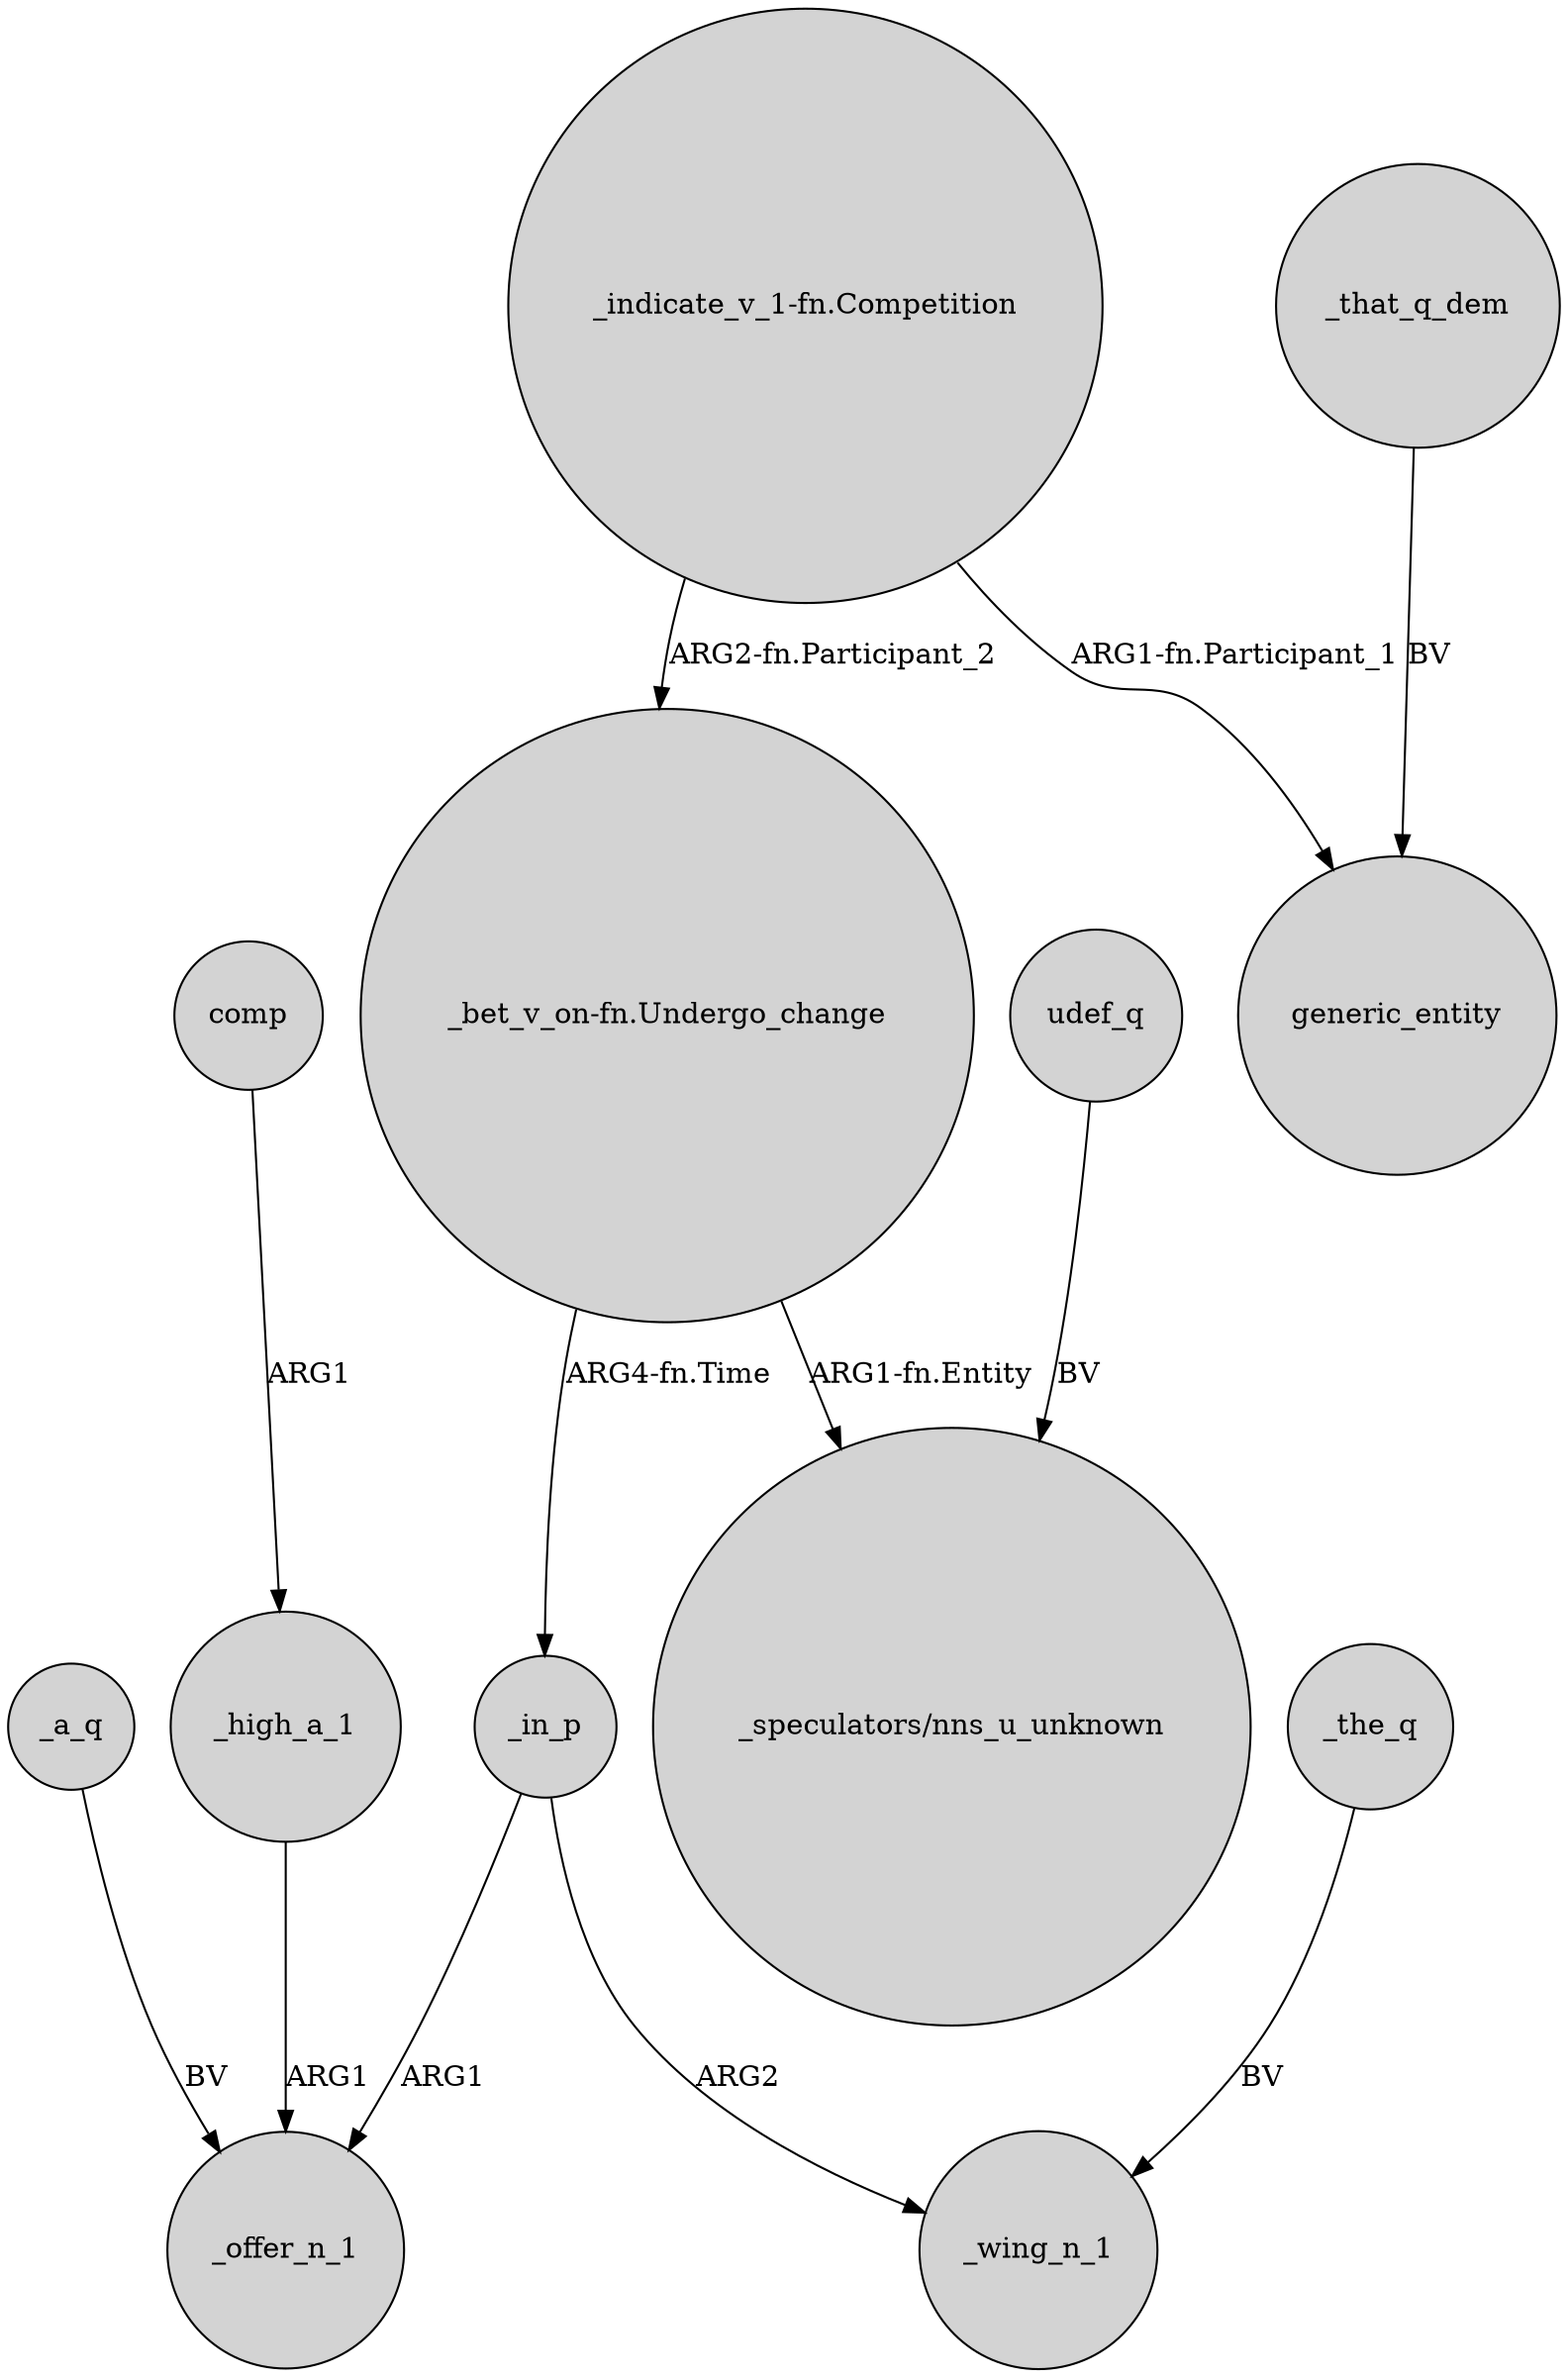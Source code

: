 digraph {
	node [shape=circle style=filled]
	_a_q -> _offer_n_1 [label=BV]
	comp -> _high_a_1 [label=ARG1]
	"_indicate_v_1-fn.Competition" -> "_bet_v_on-fn.Undergo_change" [label="ARG2-fn.Participant_2"]
	_that_q_dem -> generic_entity [label=BV]
	"_bet_v_on-fn.Undergo_change" -> "_speculators/nns_u_unknown" [label="ARG1-fn.Entity"]
	"_bet_v_on-fn.Undergo_change" -> _in_p [label="ARG4-fn.Time"]
	udef_q -> "_speculators/nns_u_unknown" [label=BV]
	_in_p -> _wing_n_1 [label=ARG2]
	_the_q -> _wing_n_1 [label=BV]
	"_indicate_v_1-fn.Competition" -> generic_entity [label="ARG1-fn.Participant_1"]
	_high_a_1 -> _offer_n_1 [label=ARG1]
	_in_p -> _offer_n_1 [label=ARG1]
}
